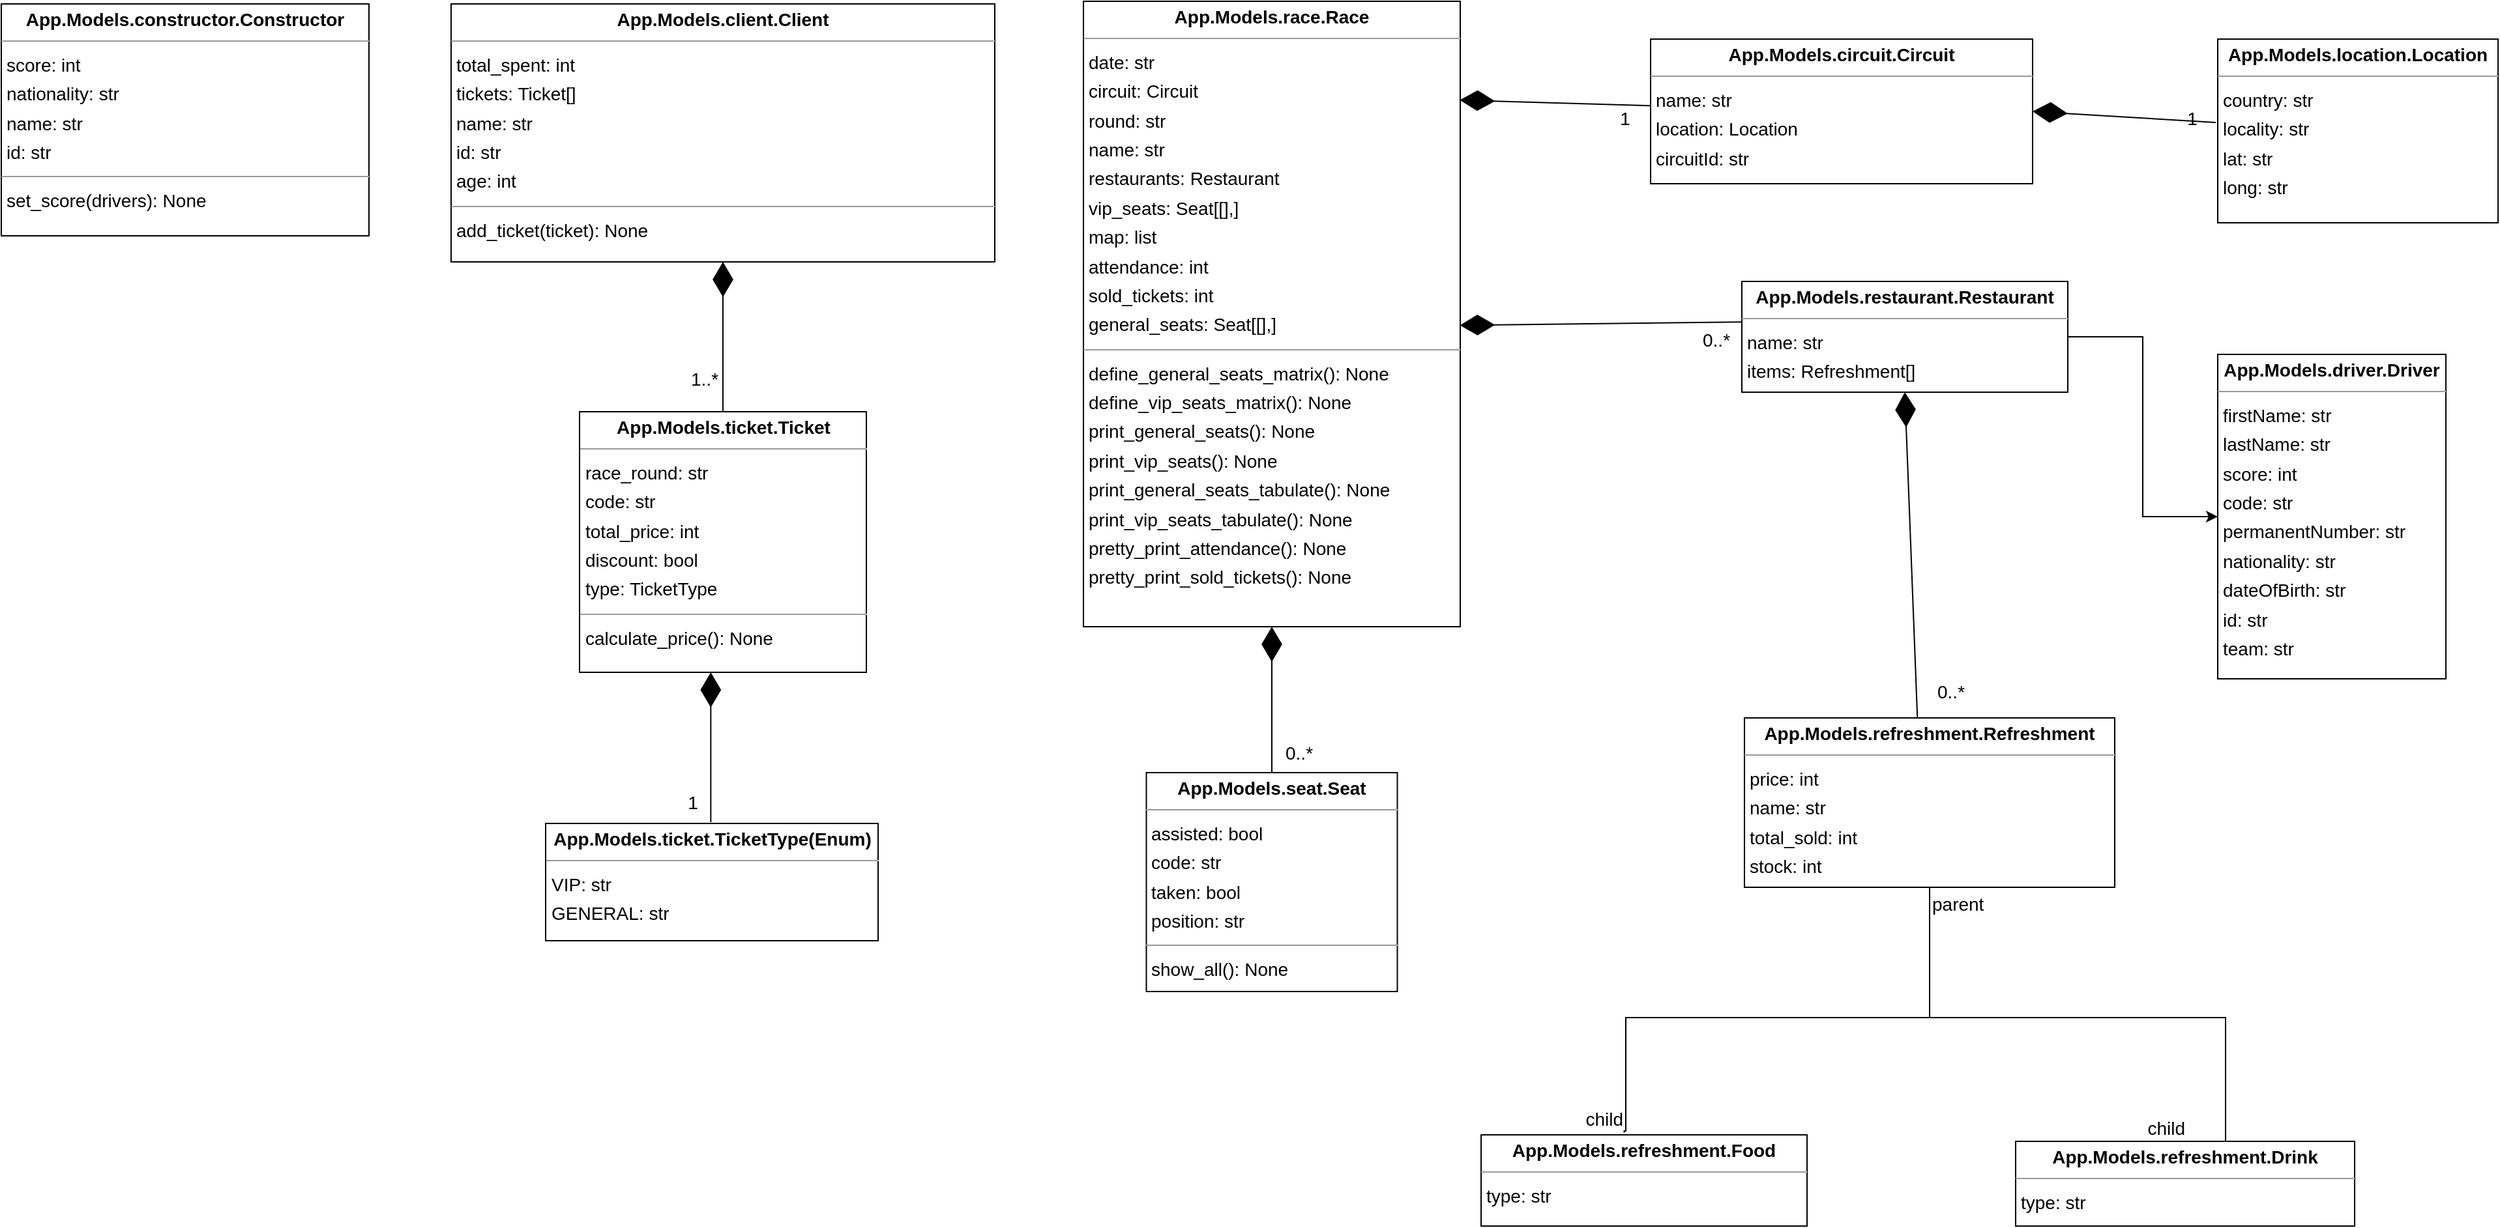 <mxfile version="20.5.3" type="embed"><diagram id="2Z7hQtdgWNdP2lW2KOWq" name="Page-1"><mxGraphModel dx="4109" dy="626" grid="1" gridSize="10" guides="1" tooltips="1" connect="1" arrows="1" fold="1" page="1" pageScale="1" pageWidth="850" pageHeight="1100" math="0" shadow="0"><root><mxCell id="0"/><mxCell id="1" parent="0"/><mxCell id="node9" value="&lt;p style=&quot;margin:0px;margin-top:4px;text-align:center;&quot;&gt;&lt;b&gt;App.Models.circuit.Circuit&lt;/b&gt;&lt;/p&gt;&lt;hr size=&quot;1&quot;&gt;&lt;p style=&quot;margin:0 0 0 4px;line-height:1.6;&quot;&gt; name: str&lt;br&gt; location: Location&lt;br&gt; circuitId: str&lt;/p&gt;&lt;p style=&quot;margin:0 0 0 4px;line-height:1.6;&quot;&gt;&lt;br&gt;&lt;/p&gt;" style="verticalAlign=top;align=left;overflow=fill;fontSize=14;fontFamily=Helvetica;html=1;rounded=0;shadow=0;comic=0;labelBackgroundColor=none;strokeWidth=1;" parent="1" vertex="1"><mxGeometry x="-1710" y="579" width="293" height="111" as="geometry"/></mxCell><mxCell id="node8" value="&lt;p style=&quot;margin:0px;margin-top:4px;text-align:center;&quot;&gt;&lt;b&gt;App.Models.client.Client&lt;/b&gt;&lt;/p&gt;&lt;hr size=&quot;1&quot;&gt;&lt;p style=&quot;margin:0 0 0 4px;line-height:1.6;&quot;&gt; total_spent: int&lt;br&gt; tickets: Ticket[]&lt;br&gt; name: str&lt;br&gt; id: str&amp;nbsp;&lt;br&gt; age: int&lt;/p&gt;&lt;hr size=&quot;1&quot;&gt;&lt;p style=&quot;margin:0 0 0 4px;line-height:1.6;&quot;&gt;add_ticket(ticket): None&lt;/p&gt;" style="verticalAlign=top;align=left;overflow=fill;fontSize=14;fontFamily=Helvetica;html=1;rounded=0;shadow=0;comic=0;labelBackgroundColor=none;strokeWidth=1;" parent="1" vertex="1"><mxGeometry x="-2630" y="552" width="417" height="198" as="geometry"/></mxCell><mxCell id="node12" value="&lt;p style=&quot;margin:0px;margin-top:4px;text-align:center;&quot;&gt;&lt;b&gt;App.Models.constructor.Constructor&lt;/b&gt;&lt;/p&gt;&lt;hr size=&quot;1&quot;&gt;&lt;p style=&quot;margin:0 0 0 4px;line-height:1.6;&quot;&gt;score: int&lt;br&gt;nationality: str&lt;br&gt;name: str&lt;br&gt;id: str&lt;/p&gt;&lt;hr size=&quot;1&quot;&gt;&lt;p style=&quot;margin:0 0 0 4px;line-height:1.6;&quot;&gt;set_score(drivers): None&lt;/p&gt;" style="verticalAlign=top;align=left;overflow=fill;fontSize=14;fontFamily=Helvetica;html=1;rounded=0;shadow=0;comic=0;labelBackgroundColor=none;strokeWidth=1;" parent="1" vertex="1"><mxGeometry x="-2975" y="552" width="282" height="178" as="geometry"/></mxCell><mxCell id="node7" value="&lt;p style=&quot;margin:0px;margin-top:4px;text-align:center;&quot;&gt;&lt;b&gt;App.Models.driver.Driver&lt;/b&gt;&lt;/p&gt;&lt;hr size=&quot;1&quot;&gt;&lt;p style=&quot;margin:0 0 0 4px;line-height:1.6;&quot;&gt; firstName: str&lt;br&gt; lastName: str&lt;br&gt; score: int&lt;br&gt; code: str&lt;br&gt; permanentNumber: str&lt;br&gt; nationality: str&lt;br&gt; dateOfBirth: str&lt;br&gt; id: str&lt;br&gt; team: str&lt;/p&gt;&lt;p style=&quot;margin:0 0 0 4px;line-height:1.6;&quot;&gt;&lt;br&gt;&lt;/p&gt;" style="verticalAlign=top;align=left;overflow=fill;fontSize=14;fontFamily=Helvetica;html=1;rounded=0;shadow=0;comic=0;labelBackgroundColor=none;strokeWidth=1;" parent="1" vertex="1"><mxGeometry x="-1275" y="821" width="175" height="249" as="geometry"/></mxCell><mxCell id="node11" value="&lt;p style=&quot;margin:0px;margin-top:4px;text-align:center;&quot;&gt;&lt;b&gt;App.Models.location.Location&lt;/b&gt;&lt;/p&gt;&lt;hr size=&quot;1&quot;&gt;&lt;p style=&quot;margin:0 0 0 4px;line-height:1.6;&quot;&gt; country: str&lt;br&gt; locality: str&lt;br&gt; lat: str&lt;br&gt; long: str&lt;/p&gt;&lt;p style=&quot;margin:0 0 0 4px;line-height:1.6;&quot;&gt;&lt;br&gt;&lt;/p&gt;" style="verticalAlign=top;align=left;overflow=fill;fontSize=14;fontFamily=Helvetica;html=1;rounded=0;shadow=0;comic=0;labelBackgroundColor=none;strokeWidth=1;" parent="1" vertex="1"><mxGeometry x="-1275" y="579" width="215" height="141" as="geometry"/></mxCell><mxCell id="node2" value="&lt;p style=&quot;margin:0px;margin-top:4px;text-align:center;&quot;&gt;&lt;b&gt;App.Models.race.Race&lt;/b&gt;&lt;/p&gt;&lt;hr size=&quot;1&quot;&gt;&lt;p style=&quot;margin:0 0 0 4px;line-height:1.6;&quot;&gt; date: str&lt;br&gt; circuit: Circuit&lt;br&gt; round: str&lt;br&gt; name: str&lt;br&gt; restaurants: Restaurant&lt;br&gt; vip_seats: Seat[[],]&lt;br&gt; map: list&lt;br&gt; attendance: int&lt;br&gt; sold_tickets: int&lt;br&gt; general_seats: Seat[[],]&lt;/p&gt;&lt;hr size=&quot;1&quot;&gt;&lt;p style=&quot;margin:0 0 0 4px;line-height:1.6;&quot;&gt;define_general_seats_matrix(): None&lt;br&gt; define_vip_seats_matrix(): None&lt;br&gt; print_general_seats(): None&lt;br&gt; print_vip_seats(): None&lt;br&gt; print_general_seats_tabulate(): None&lt;br&gt; print_vip_seats_tabulate(): None&lt;br&gt; pretty_print_attendance(): None&lt;br&gt; pretty_print_sold_tickets(): None&lt;/p&gt;" style="verticalAlign=top;align=left;overflow=fill;fontSize=14;fontFamily=Helvetica;html=1;rounded=0;shadow=0;comic=0;labelBackgroundColor=none;strokeWidth=1;" parent="1" vertex="1"><mxGeometry x="-2145" y="550" width="289" height="480" as="geometry"/></mxCell><mxCell id="node6" value="&lt;p style=&quot;margin:0px;margin-top:4px;text-align:center;&quot;&gt;&lt;b&gt;App.Models.refreshment.Drink&lt;/b&gt;&lt;/p&gt;&lt;hr size=&quot;1&quot;&gt;&lt;p style=&quot;margin:0 0 0 4px;line-height:1.6;&quot;&gt; type: str&lt;/p&gt;&lt;p style=&quot;margin:0 0 0 4px;line-height:1.6;&quot;&gt;&lt;br&gt;&lt;/p&gt;" style="verticalAlign=top;align=left;overflow=fill;fontSize=14;fontFamily=Helvetica;html=1;rounded=0;shadow=0;comic=0;labelBackgroundColor=none;strokeWidth=1;" parent="1" vertex="1"><mxGeometry x="-1430" y="1425" width="260" height="65" as="geometry"/></mxCell><mxCell id="node1" value="&lt;p style=&quot;margin:0px;margin-top:4px;text-align:center;&quot;&gt;&lt;b&gt;App.Models.refreshment.Food&lt;/b&gt;&lt;/p&gt;&lt;hr size=&quot;1&quot;&gt;&lt;p style=&quot;margin:0 0 0 4px;line-height:1.6;&quot;&gt; type: str&lt;/p&gt;&lt;p style=&quot;margin:0 0 0 4px;line-height:1.6;&quot;&gt;&lt;br&gt;&lt;/p&gt;" style="verticalAlign=top;align=left;overflow=fill;fontSize=14;fontFamily=Helvetica;html=1;rounded=0;shadow=0;comic=0;labelBackgroundColor=none;strokeWidth=1;" parent="1" vertex="1"><mxGeometry x="-1840" y="1420" width="250" height="70" as="geometry"/></mxCell><mxCell id="node10" value="&lt;p style=&quot;margin:0px;margin-top:4px;text-align:center;&quot;&gt;&lt;b&gt;App.Models.refreshment.Refreshment&lt;/b&gt;&lt;/p&gt;&lt;hr size=&quot;1&quot;&gt;&lt;p style=&quot;margin:0 0 0 4px;line-height:1.6;&quot;&gt; price: int&lt;br&gt; name: str&lt;br&gt; total_sold: int&lt;br&gt; stock: int&lt;/p&gt;&lt;p style=&quot;margin:0 0 0 4px;line-height:1.6;&quot;&gt;&lt;br&gt;&lt;/p&gt;" style="verticalAlign=top;align=left;overflow=fill;fontSize=14;fontFamily=Helvetica;html=1;rounded=0;shadow=0;comic=0;labelBackgroundColor=none;strokeWidth=1;" parent="1" vertex="1"><mxGeometry x="-1638" y="1100" width="284" height="130" as="geometry"/></mxCell><mxCell id="35" value="" style="edgeStyle=orthogonalEdgeStyle;rounded=0;orthogonalLoop=1;jettySize=auto;html=1;" parent="1" source="node3" target="node7" edge="1"><mxGeometry relative="1" as="geometry"/></mxCell><mxCell id="node3" value="&lt;p style=&quot;margin:0px;margin-top:4px;text-align:center;&quot;&gt;&lt;b&gt;App.Models.restaurant.Restaurant&lt;/b&gt;&lt;/p&gt;&lt;hr size=&quot;1&quot;&gt;&lt;p style=&quot;margin:0 0 0 4px;line-height:1.6;&quot;&gt; name: str&lt;br&gt; items: Refreshment[]&lt;/p&gt;&lt;p style=&quot;margin:0 0 0 4px;line-height:1.6;&quot;&gt;&lt;br&gt;&lt;/p&gt;" style="verticalAlign=top;align=left;overflow=fill;fontSize=14;fontFamily=Helvetica;html=1;rounded=0;shadow=0;comic=0;labelBackgroundColor=none;strokeWidth=1;" parent="1" vertex="1"><mxGeometry x="-1640" y="765" width="250" height="85" as="geometry"/></mxCell><mxCell id="node5" value="&lt;p style=&quot;margin:0px;margin-top:4px;text-align:center;&quot;&gt;&lt;b&gt;App.Models.seat.Seat&lt;/b&gt;&lt;/p&gt;&lt;hr size=&quot;1&quot;&gt;&lt;p style=&quot;margin:0 0 0 4px;line-height:1.6;&quot;&gt; assisted: bool&lt;br&gt; code: str&lt;br&gt; taken: bool&lt;br&gt; position: str&lt;/p&gt;&lt;hr size=&quot;1&quot;&gt;&lt;p style=&quot;margin:0 0 0 4px;line-height:1.6;&quot;&gt;show_all(): None&lt;/p&gt;" style="verticalAlign=top;align=left;overflow=fill;fontSize=14;fontFamily=Helvetica;html=1;rounded=0;shadow=0;comic=0;labelBackgroundColor=none;strokeWidth=1;" parent="1" vertex="1"><mxGeometry x="-2096.75" y="1142" width="192.5" height="168" as="geometry"/></mxCell><mxCell id="node0" value="&lt;p style=&quot;margin:0px;margin-top:4px;text-align:center;&quot;&gt;&lt;b&gt;App.Models.ticket.Ticket&lt;/b&gt;&lt;/p&gt;&lt;hr size=&quot;1&quot;&gt;&lt;p style=&quot;margin:0 0 0 4px;line-height:1.6;&quot;&gt; race_round: str&lt;br&gt; code: str&lt;br&gt; total_price: int&lt;br&gt; discount: bool&lt;br&gt; type: TicketType&lt;/p&gt;&lt;hr size=&quot;1&quot;&gt;&lt;p style=&quot;margin:0 0 0 4px;line-height:1.6;&quot;&gt;calculate_price(): None&lt;/p&gt;" style="verticalAlign=top;align=left;overflow=fill;fontSize=14;fontFamily=Helvetica;html=1;rounded=0;shadow=0;comic=0;labelBackgroundColor=none;strokeWidth=1;" parent="1" vertex="1"><mxGeometry x="-2531.5" y="865" width="220" height="200" as="geometry"/></mxCell><mxCell id="node4" value="&lt;p style=&quot;margin:0px;margin-top:4px;text-align:center;&quot;&gt;&lt;b&gt;App.Models.ticket.TicketType(Enum)&lt;/b&gt;&lt;/p&gt;&lt;hr size=&quot;1&quot;&gt;&lt;p style=&quot;margin:0 0 0 4px;line-height:1.6;&quot;&gt; VIP: str&lt;br&gt; GENERAL: str&lt;/p&gt;" style="verticalAlign=top;align=left;overflow=fill;fontSize=14;fontFamily=Helvetica;html=1;rounded=0;shadow=0;comic=0;labelBackgroundColor=none;strokeWidth=1;" parent="1" vertex="1"><mxGeometry x="-2557.5" y="1181" width="255" height="90" as="geometry"/></mxCell><mxCell id="2" value="" style="endArrow=diamondThin;endFill=1;endSize=24;html=1;rounded=0;shadow=0;entryX=0.999;entryY=0.158;entryDx=0;entryDy=0;entryPerimeter=0;" parent="1" source="node9" target="node2" edge="1"><mxGeometry width="160" relative="1" as="geometry"><mxPoint x="-1670" y="790" as="sourcePoint"/><mxPoint x="-1830" y="655" as="targetPoint"/></mxGeometry></mxCell><mxCell id="4" value="" style="endArrow=diamondThin;endFill=1;endSize=24;html=1;rounded=0;shadow=0;entryX=1;entryY=0.5;entryDx=0;entryDy=0;exitX=-0.007;exitY=0.454;exitDx=0;exitDy=0;exitPerimeter=0;" parent="1" source="node11" target="node9" edge="1"><mxGeometry width="160" relative="1" as="geometry"><mxPoint x="-1570" y="690" as="sourcePoint"/><mxPoint x="-1410" y="690" as="targetPoint"/></mxGeometry></mxCell><mxCell id="5" value="" style="endArrow=diamondThin;endFill=1;endSize=24;html=1;rounded=0;shadow=0;exitX=-0.001;exitY=0.366;exitDx=0;exitDy=0;exitPerimeter=0;entryX=0.999;entryY=0.518;entryDx=0;entryDy=0;entryPerimeter=0;" parent="1" source="node3" target="node2" edge="1"><mxGeometry width="160" relative="1" as="geometry"><mxPoint x="-1780" y="820" as="sourcePoint"/><mxPoint x="-1840" y="825" as="targetPoint"/></mxGeometry></mxCell><mxCell id="7" value="" style="endArrow=none;html=1;edgeStyle=orthogonalEdgeStyle;rounded=0;shadow=0;entryX=0.5;entryY=0;entryDx=0;entryDy=0;exitX=0.5;exitY=1;exitDx=0;exitDy=0;" parent="1" source="node10" target="node6" edge="1"><mxGeometry relative="1" as="geometry"><mxPoint x="-1440" y="1110" as="sourcePoint"/><mxPoint x="-1280" y="1110" as="targetPoint"/><Array as="points"><mxPoint x="-1496" y="1330"/><mxPoint x="-1269" y="1330"/></Array></mxGeometry></mxCell><mxCell id="9" value="child" style="edgeLabel;resizable=0;html=1;align=right;verticalAlign=bottom;fontSize=14;" parent="7" connectable="0" vertex="1"><mxGeometry x="1" relative="1" as="geometry"/></mxCell><mxCell id="13" value="" style="endArrow=none;html=1;edgeStyle=orthogonalEdgeStyle;rounded=0;shadow=0;entryX=0.439;entryY=-0.024;entryDx=0;entryDy=0;entryPerimeter=0;" parent="1" source="node10" target="node1" edge="1"><mxGeometry relative="1" as="geometry"><mxPoint x="-1440" y="1110" as="sourcePoint"/><mxPoint x="-1280" y="1110" as="targetPoint"/><Array as="points"><mxPoint x="-1496" y="1330"/><mxPoint x="-1729" y="1330"/><mxPoint x="-1729" y="1417"/></Array></mxGeometry></mxCell><mxCell id="14" value="parent" style="edgeLabel;resizable=0;html=1;align=left;verticalAlign=bottom;fontSize=14;" parent="13" connectable="0" vertex="1"><mxGeometry x="-1" relative="1" as="geometry"><mxPoint y="23" as="offset"/></mxGeometry></mxCell><mxCell id="15" value="child" style="edgeLabel;resizable=0;html=1;align=right;verticalAlign=bottom;fontSize=14;" parent="13" connectable="0" vertex="1"><mxGeometry x="1" relative="1" as="geometry"/></mxCell><mxCell id="17" value="" style="endArrow=diamondThin;endFill=1;endSize=24;html=1;rounded=0;shadow=0;fontSize=14;entryX=0.5;entryY=1;entryDx=0;entryDy=0;exitX=0.467;exitY=-0.003;exitDx=0;exitDy=0;exitPerimeter=0;" parent="1" source="node10" target="node3" edge="1"><mxGeometry width="160" relative="1" as="geometry"><mxPoint x="-1509" y="1090" as="sourcePoint"/><mxPoint x="-1490" y="960" as="targetPoint"/></mxGeometry></mxCell><mxCell id="21" value="" style="endArrow=diamondThin;endFill=1;endSize=24;html=1;rounded=0;shadow=0;fontSize=14;exitX=0.5;exitY=0;exitDx=0;exitDy=0;entryX=0.5;entryY=1;entryDx=0;entryDy=0;" parent="1" source="node0" target="node8" edge="1"><mxGeometry width="160" relative="1" as="geometry"><mxPoint x="-2540" y="810" as="sourcePoint"/><mxPoint x="-2748" y="780" as="targetPoint"/><Array as="points"/></mxGeometry></mxCell><mxCell id="26" value="1..*" style="edgeLabel;html=1;align=center;verticalAlign=middle;resizable=0;points=[];fontSize=14;" parent="21" vertex="1" connectable="0"><mxGeometry x="-0.622" y="1" relative="1" as="geometry"><mxPoint x="-14" y="-4" as="offset"/></mxGeometry></mxCell><mxCell id="23" value="" style="endArrow=diamondThin;endFill=1;endSize=24;html=1;rounded=0;shadow=0;fontSize=14;exitX=0.5;exitY=0;exitDx=0;exitDy=0;entryX=0.5;entryY=1;entryDx=0;entryDy=0;" parent="1" source="node5" target="node2" edge="1"><mxGeometry width="160" relative="1" as="geometry"><mxPoint x="-1710" y="920" as="sourcePoint"/><mxPoint x="-1550" y="920" as="targetPoint"/></mxGeometry></mxCell><mxCell id="27" value="1" style="text;html=1;align=center;verticalAlign=middle;resizable=0;points=[];autosize=1;strokeColor=none;fillColor=none;fontSize=14;" parent="1" vertex="1"><mxGeometry x="-2460" y="1150" width="30" height="30" as="geometry"/></mxCell><mxCell id="28" value="0..*" style="text;html=1;align=center;verticalAlign=middle;resizable=0;points=[];autosize=1;strokeColor=none;fillColor=none;fontSize=14;" parent="1" vertex="1"><mxGeometry x="-2000" y="1112" width="40" height="30" as="geometry"/></mxCell><mxCell id="29" value="0..*" style="text;html=1;align=center;verticalAlign=middle;resizable=0;points=[];autosize=1;strokeColor=none;fillColor=none;fontSize=14;" parent="1" vertex="1"><mxGeometry x="-1500" y="1065" width="40" height="30" as="geometry"/></mxCell><mxCell id="30" value="1" style="text;html=1;align=center;verticalAlign=middle;resizable=0;points=[];autosize=1;strokeColor=none;fillColor=none;fontSize=14;" parent="1" vertex="1"><mxGeometry x="-1745" y="625" width="30" height="30" as="geometry"/></mxCell><mxCell id="31" value="1" style="text;html=1;align=center;verticalAlign=middle;resizable=0;points=[];autosize=1;strokeColor=none;fillColor=none;fontSize=14;" parent="1" vertex="1"><mxGeometry x="-1310" y="625" width="30" height="30" as="geometry"/></mxCell><mxCell id="32" value="0..*" style="text;html=1;align=center;verticalAlign=middle;resizable=0;points=[];autosize=1;strokeColor=none;fillColor=none;fontSize=14;" parent="1" vertex="1"><mxGeometry x="-1680" y="795" width="40" height="30" as="geometry"/></mxCell><mxCell id="38" value="" style="endArrow=diamondThin;endFill=1;endSize=24;html=1;rounded=0;shadow=0;fontSize=14;exitX=0.5;exitY=0;exitDx=0;exitDy=0;entryX=0.5;entryY=1;entryDx=0;entryDy=0;" edge="1" parent="1"><mxGeometry width="160" relative="1" as="geometry"><mxPoint x="-2430.83" y="1180" as="sourcePoint"/><mxPoint x="-2430.83" y="1065" as="targetPoint"/><Array as="points"/></mxGeometry></mxCell></root></mxGraphModel></diagram></mxfile>